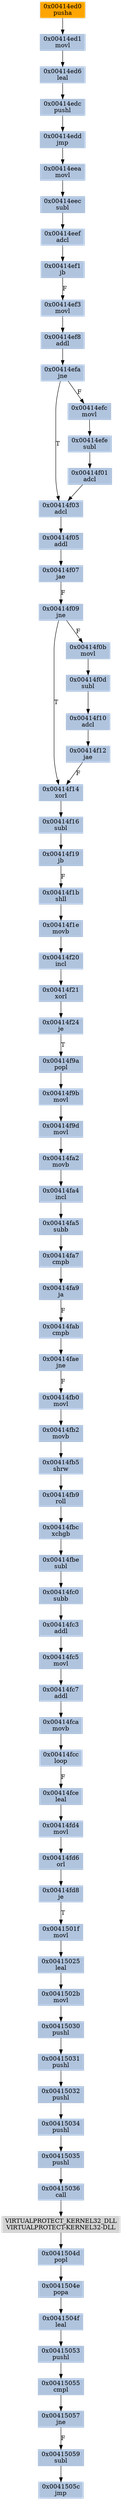 strict digraph G {
	graph [bgcolor=transparent,
		name=G
	];
	node [color=lightsteelblue,
		fillcolor=lightsteelblue,
		shape=rectangle,
		style=filled
	];
	"0x00414fa5"	[label="0x00414fa5
subb"];
	"0x00414fa7"	[label="0x00414fa7
cmpb"];
	"0x00414fa5" -> "0x00414fa7"	[color="#000000"];
	"0x00414f9b"	[label="0x00414f9b
movl"];
	"0x00414f9d"	[label="0x00414f9d
movl"];
	"0x00414f9b" -> "0x00414f9d"	[color="#000000"];
	"0x0041502b"	[label="0x0041502b
movl"];
	"0x00415030"	[label="0x00415030
pushl"];
	"0x0041502b" -> "0x00415030"	[color="#000000"];
	"0x00414fb9"	[label="0x00414fb9
roll"];
	"0x00414fbc"	[label="0x00414fbc
xchgb"];
	"0x00414fb9" -> "0x00414fbc"	[color="#000000"];
	"0x00414fa4"	[label="0x00414fa4
incl"];
	"0x00414fa4" -> "0x00414fa5"	[color="#000000"];
	"0x00414f07"	[label="0x00414f07
jae"];
	"0x00414f09"	[label="0x00414f09
jne"];
	"0x00414f07" -> "0x00414f09"	[color="#000000",
		label=F];
	"0x00415057"	[label="0x00415057
jne"];
	"0x00415059"	[label="0x00415059
subl"];
	"0x00415057" -> "0x00415059"	[color="#000000",
		label=F];
	"0x00415034"	[label="0x00415034
pushl"];
	"0x00415035"	[label="0x00415035
pushl"];
	"0x00415034" -> "0x00415035"	[color="#000000"];
	"0x00414ef8"	[label="0x00414ef8
addl"];
	"0x00414efa"	[label="0x00414efa
jne"];
	"0x00414ef8" -> "0x00414efa"	[color="#000000"];
	"0x00415031"	[label="0x00415031
pushl"];
	"0x00415032"	[label="0x00415032
pushl"];
	"0x00415031" -> "0x00415032"	[color="#000000"];
	"0x00414fd6"	[label="0x00414fd6
orl"];
	"0x00414fd8"	[label="0x00414fd8
je"];
	"0x00414fd6" -> "0x00414fd8"	[color="#000000"];
	"0x00415025"	[label="0x00415025
leal"];
	"0x00415025" -> "0x0041502b"	[color="#000000"];
	"0x00414f01"	[label="0x00414f01
adcl"];
	"0x00414f03"	[label="0x00414f03
adcl"];
	"0x00414f01" -> "0x00414f03"	[color="#000000"];
	"0x00414fa2"	[label="0x00414fa2
movb"];
	"0x00414fa2" -> "0x00414fa4"	[color="#000000"];
	"0x00414efc"	[label="0x00414efc
movl"];
	"0x00414efe"	[label="0x00414efe
subl"];
	"0x00414efc" -> "0x00414efe"	[color="#000000"];
	"0x00414fbe"	[label="0x00414fbe
subl"];
	"0x00414fbc" -> "0x00414fbe"	[color="#000000"];
	"0x00414f14"	[label="0x00414f14
xorl"];
	"0x00414f09" -> "0x00414f14"	[color="#000000",
		label=T];
	"0x00414f0b"	[label="0x00414f0b
movl"];
	"0x00414f09" -> "0x00414f0b"	[color="#000000",
		label=F];
	"0x00414f9a"	[label="0x00414f9a
popl"];
	"0x00414f9a" -> "0x00414f9b"	[color="#000000"];
	"0x00415032" -> "0x00415034"	[color="#000000"];
	"0x00414ef3"	[label="0x00414ef3
movl"];
	"0x00414ef3" -> "0x00414ef8"	[color="#000000"];
	"0x00414f10"	[label="0x00414f10
adcl"];
	"0x00414f12"	[label="0x00414f12
jae"];
	"0x00414f10" -> "0x00414f12"	[color="#000000"];
	"0x00415036"	[label="0x00415036
call"];
	"0x00415035" -> "0x00415036"	[color="#000000"];
	"0x00414f05"	[label="0x00414f05
addl"];
	"0x00414f05" -> "0x00414f07"	[color="#000000"];
	"0x0041505c"	[label="0x0041505c
jmp"];
	"0x00414f03" -> "0x00414f05"	[color="#000000"];
	"0x00414f21"	[label="0x00414f21
xorl"];
	"0x00414f24"	[label="0x00414f24
je"];
	"0x00414f21" -> "0x00414f24"	[color="#000000"];
	"0x00414efe" -> "0x00414f01"	[color="#000000"];
	"0x00415053"	[label="0x00415053
pushl"];
	"0x00415055"	[label="0x00415055
cmpl"];
	"0x00415053" -> "0x00415055"	[color="#000000"];
	"0x00414ed0"	[color=lightgrey,
		fillcolor=orange,
		label="0x00414ed0
pusha"];
	"0x00414ed1"	[label="0x00414ed1
movl"];
	"0x00414ed0" -> "0x00414ed1"	[color="#000000"];
	VIRTUALPROTECT_KERNEL32_DLL	[color=lightgrey,
		fillcolor=lightgrey,
		label="VIRTUALPROTECT_KERNEL32_DLL
VIRTUALPROTECT-KERNEL32-DLL"];
	"0x00415036" -> VIRTUALPROTECT_KERNEL32_DLL	[color="#000000"];
	"0x00415059" -> "0x0041505c"	[color="#000000"];
	"0x00414f16"	[label="0x00414f16
subl"];
	"0x00414f14" -> "0x00414f16"	[color="#000000"];
	"0x00414f12" -> "0x00414f14"	[color="#000000",
		label=F];
	"0x00414fce"	[label="0x00414fce
leal"];
	"0x00414fd4"	[label="0x00414fd4
movl"];
	"0x00414fce" -> "0x00414fd4"	[color="#000000"];
	"0x00414f20"	[label="0x00414f20
incl"];
	"0x00414f20" -> "0x00414f21"	[color="#000000"];
	"0x00414fa9"	[label="0x00414fa9
ja"];
	"0x00414fab"	[label="0x00414fab
cmpb"];
	"0x00414fa9" -> "0x00414fab"	[color="#000000",
		label=F];
	"0x0041504d"	[label="0x0041504d
popl"];
	VIRTUALPROTECT_KERNEL32_DLL -> "0x0041504d"	[color="#000000"];
	"0x00414fb0"	[label="0x00414fb0
movl"];
	"0x00414fb2"	[label="0x00414fb2
movb"];
	"0x00414fb0" -> "0x00414fb2"	[color="#000000"];
	"0x00414fae"	[label="0x00414fae
jne"];
	"0x00414fab" -> "0x00414fae"	[color="#000000"];
	"0x00414fca"	[label="0x00414fca
movb"];
	"0x00414fcc"	[label="0x00414fcc
loop"];
	"0x00414fca" -> "0x00414fcc"	[color="#000000"];
	"0x00414fa7" -> "0x00414fa9"	[color="#000000"];
	"0x0041504e"	[label="0x0041504e
popa"];
	"0x0041504d" -> "0x0041504e"	[color="#000000"];
	"0x00414f9d" -> "0x00414fa2"	[color="#000000"];
	"0x00414fd4" -> "0x00414fd6"	[color="#000000"];
	"0x00414fc5"	[label="0x00414fc5
movl"];
	"0x00414fc7"	[label="0x00414fc7
addl"];
	"0x00414fc5" -> "0x00414fc7"	[color="#000000"];
	"0x00414f24" -> "0x00414f9a"	[color="#000000",
		label=T];
	"0x00414f19"	[label="0x00414f19
jb"];
	"0x00414f16" -> "0x00414f19"	[color="#000000"];
	"0x00414f1e"	[label="0x00414f1e
movb"];
	"0x00414f1e" -> "0x00414f20"	[color="#000000"];
	"0x00414efa" -> "0x00414efc"	[color="#000000",
		label=F];
	"0x00414efa" -> "0x00414f03"	[color="#000000",
		label=T];
	"0x00414fc0"	[label="0x00414fc0
subb"];
	"0x00414fc3"	[label="0x00414fc3
addl"];
	"0x00414fc0" -> "0x00414fc3"	[color="#000000"];
	"0x00414eec"	[label="0x00414eec
subl"];
	"0x00414eef"	[label="0x00414eef
adcl"];
	"0x00414eec" -> "0x00414eef"	[color="#000000"];
	"0x00414edc"	[label="0x00414edc
pushl"];
	"0x00414edd"	[label="0x00414edd
jmp"];
	"0x00414edc" -> "0x00414edd"	[color="#000000"];
	"0x00414ed6"	[label="0x00414ed6
leal"];
	"0x00414ed6" -> "0x00414edc"	[color="#000000"];
	"0x00414f0d"	[label="0x00414f0d
subl"];
	"0x00414f0d" -> "0x00414f10"	[color="#000000"];
	"0x00414f0b" -> "0x00414f0d"	[color="#000000"];
	"0x0041501f"	[label="0x0041501f
movl"];
	"0x00414fd8" -> "0x0041501f"	[color="#000000",
		label=T];
	"0x00414fc3" -> "0x00414fc5"	[color="#000000"];
	"0x00414fae" -> "0x00414fb0"	[color="#000000",
		label=F];
	"0x0041504f"	[label="0x0041504f
leal"];
	"0x0041504f" -> "0x00415053"	[color="#000000"];
	"0x00414eea"	[label="0x00414eea
movl"];
	"0x00414edd" -> "0x00414eea"	[color="#000000"];
	"0x00414f1b"	[label="0x00414f1b
shll"];
	"0x00414f1b" -> "0x00414f1e"	[color="#000000"];
	"0x0041501f" -> "0x00415025"	[color="#000000"];
	"0x0041504e" -> "0x0041504f"	[color="#000000"];
	"0x00414fb5"	[label="0x00414fb5
shrw"];
	"0x00414fb5" -> "0x00414fb9"	[color="#000000"];
	"0x00414fb2" -> "0x00414fb5"	[color="#000000"];
	"0x00415055" -> "0x00415057"	[color="#000000"];
	"0x00414ef1"	[label="0x00414ef1
jb"];
	"0x00414eef" -> "0x00414ef1"	[color="#000000"];
	"0x00414ed1" -> "0x00414ed6"	[color="#000000"];
	"0x00414fcc" -> "0x00414fce"	[color="#000000",
		label=F];
	"0x00414f19" -> "0x00414f1b"	[color="#000000",
		label=F];
	"0x00414eea" -> "0x00414eec"	[color="#000000"];
	"0x00414fc7" -> "0x00414fca"	[color="#000000"];
	"0x00414fbe" -> "0x00414fc0"	[color="#000000"];
	"0x00415030" -> "0x00415031"	[color="#000000"];
	"0x00414ef1" -> "0x00414ef3"	[color="#000000",
		label=F];
}
